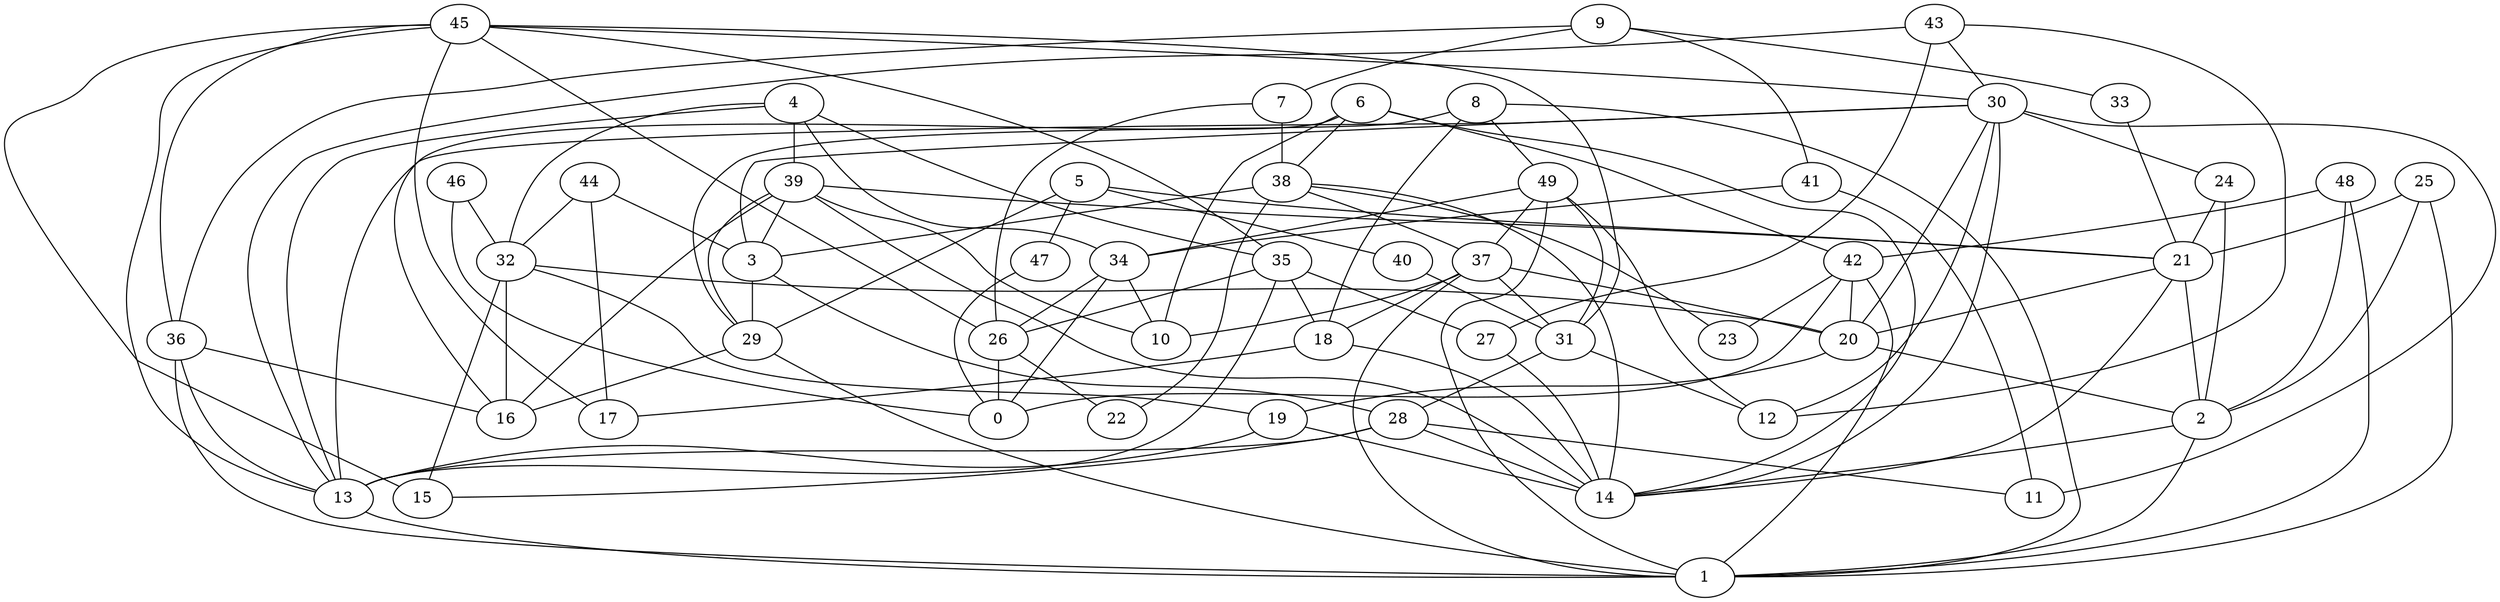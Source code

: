 digraph GG_graph {

subgraph G_graph {
edge [color = black]
"43" -> "13" [dir = none]
"9" -> "7" [dir = none]
"9" -> "33" [dir = none]
"8" -> "29" [dir = none]
"37" -> "18" [dir = none]
"37" -> "1" [dir = none]
"47" -> "0" [dir = none]
"19" -> "14" [dir = none]
"28" -> "13" [dir = none]
"41" -> "34" [dir = none]
"46" -> "32" [dir = none]
"33" -> "21" [dir = none]
"5" -> "40" [dir = none]
"5" -> "29" [dir = none]
"5" -> "21" [dir = none]
"35" -> "18" [dir = none]
"27" -> "14" [dir = none]
"32" -> "15" [dir = none]
"32" -> "20" [dir = none]
"25" -> "21" [dir = none]
"38" -> "22" [dir = none]
"38" -> "14" [dir = none]
"24" -> "2" [dir = none]
"24" -> "21" [dir = none]
"39" -> "10" [dir = none]
"39" -> "14" [dir = none]
"34" -> "26" [dir = none]
"48" -> "1" [dir = none]
"21" -> "14" [dir = none]
"45" -> "13" [dir = none]
"30" -> "11" [dir = none]
"30" -> "12" [dir = none]
"30" -> "20" [dir = none]
"30" -> "14" [dir = none]
"6" -> "14" [dir = none]
"36" -> "16" [dir = none]
"36" -> "13" [dir = none]
"36" -> "1" [dir = none]
"42" -> "23" [dir = none]
"42" -> "0" [dir = none]
"42" -> "1" [dir = none]
"42" -> "20" [dir = none]
"49" -> "1" [dir = none]
"4" -> "34" [dir = none]
"4" -> "13" [dir = none]
"44" -> "17" [dir = none]
"44" -> "3" [dir = none]
"44" -> "32" [dir = none]
"31" -> "12" [dir = none]
"45" -> "17" [dir = none]
"21" -> "2" [dir = none]
"19" -> "13" [dir = none]
"6" -> "10" [dir = none]
"46" -> "0" [dir = none]
"43" -> "12" [dir = none]
"4" -> "39" [dir = none]
"6" -> "42" [dir = none]
"2" -> "1" [dir = none]
"8" -> "49" [dir = none]
"8" -> "1" [dir = none]
"48" -> "42" [dir = none]
"35" -> "26" [dir = none]
"34" -> "0" [dir = none]
"37" -> "20" [dir = none]
"43" -> "30" [dir = none]
"21" -> "20" [dir = none]
"45" -> "15" [dir = none]
"28" -> "15" [dir = none]
"2" -> "14" [dir = none]
"7" -> "26" [dir = none]
"39" -> "29" [dir = none]
"13" -> "1" [dir = none]
"38" -> "23" [dir = none]
"40" -> "31" [dir = none]
"37" -> "31" [dir = none]
"38" -> "3" [dir = none]
"48" -> "2" [dir = none]
"26" -> "22" [dir = none]
"30" -> "24" [dir = none]
"8" -> "18" [dir = none]
"4" -> "35" [dir = none]
"49" -> "34" [dir = none]
"45" -> "30" [dir = none]
"25" -> "2" [dir = none]
"26" -> "0" [dir = none]
"30" -> "13" [dir = none]
"18" -> "14" [dir = none]
"28" -> "11" [dir = none]
"6" -> "16" [dir = none]
"6" -> "38" [dir = none]
"28" -> "14" [dir = none]
"9" -> "36" [dir = none]
"39" -> "16" [dir = none]
"3" -> "28" [dir = none]
"20" -> "2" [dir = none]
"49" -> "37" [dir = none]
"30" -> "3" [dir = none]
"3" -> "29" [dir = none]
"34" -> "10" [dir = none]
"25" -> "1" [dir = none]
"7" -> "38" [dir = none]
"32" -> "16" [dir = none]
"45" -> "31" [dir = none]
"39" -> "21" [dir = none]
"20" -> "19" [dir = none]
"35" -> "27" [dir = none]
"38" -> "37" [dir = none]
"45" -> "26" [dir = none]
"35" -> "13" [dir = none]
"31" -> "28" [dir = none]
"43" -> "27" [dir = none]
"45" -> "36" [dir = none]
"5" -> "47" [dir = none]
"37" -> "10" [dir = none]
"49" -> "12" [dir = none]
"41" -> "11" [dir = none]
"29" -> "16" [dir = none]
"18" -> "17" [dir = none]
"45" -> "35" [dir = none]
"4" -> "32" [dir = none]
"29" -> "1" [dir = none]
"32" -> "19" [dir = none]
"39" -> "3" [dir = none]
"9" -> "41" [dir = none]
"49" -> "31" [dir = none]
}

}
